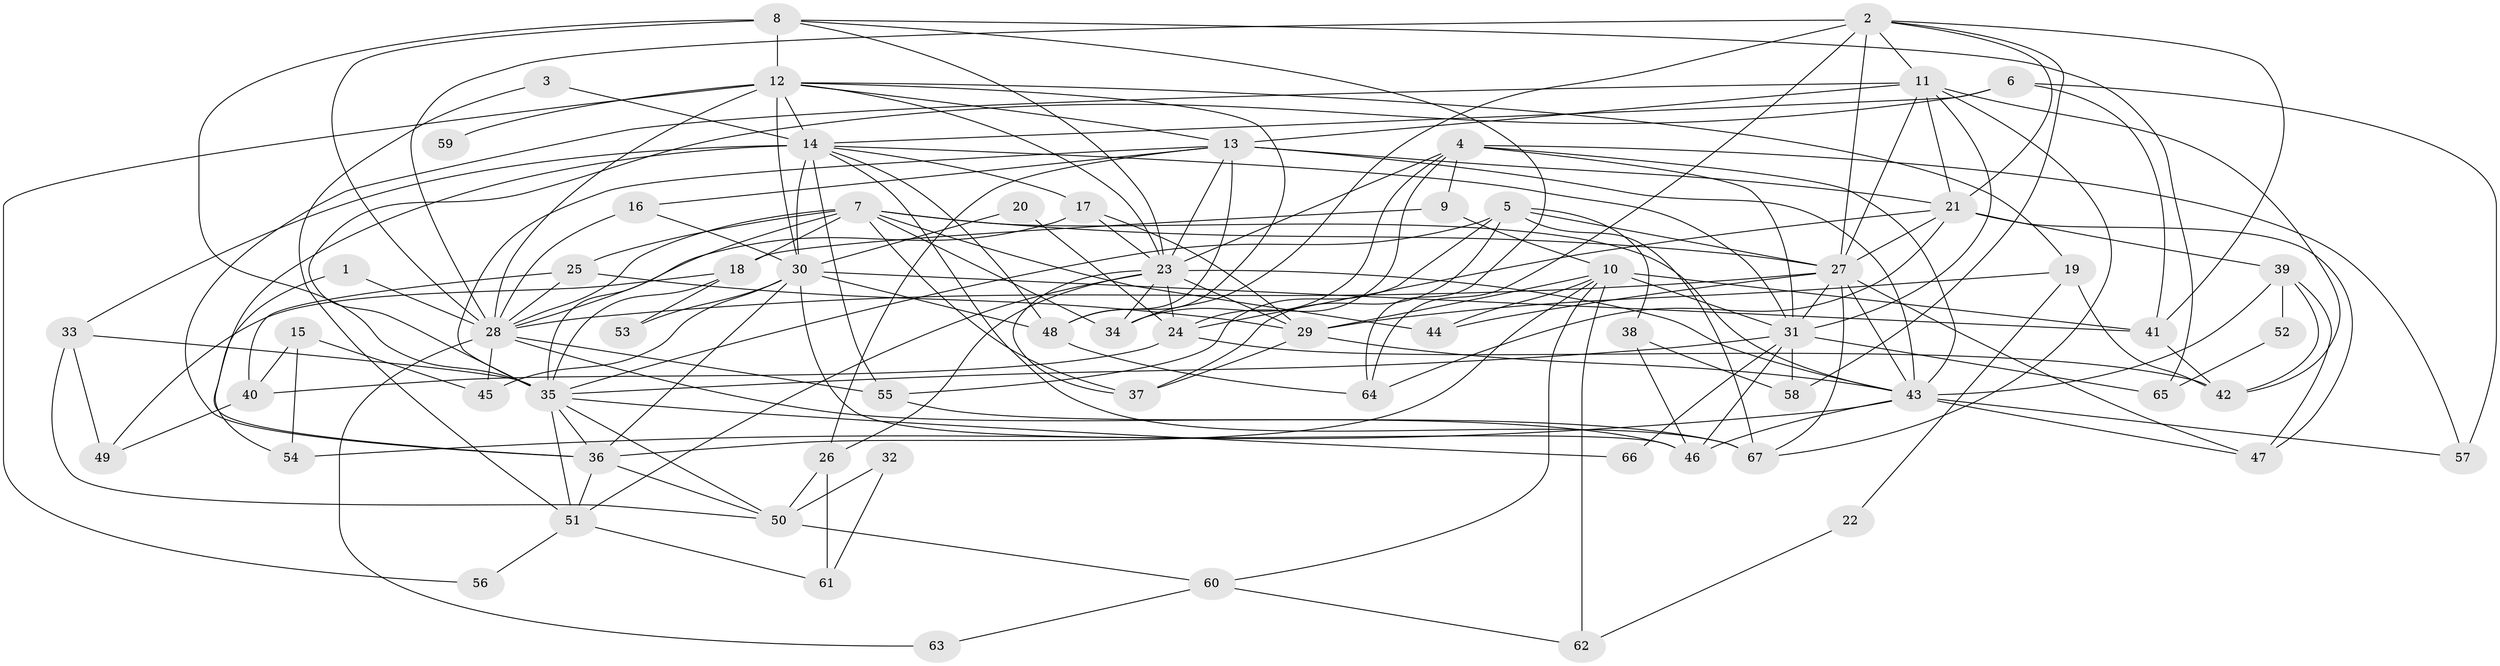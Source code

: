 // original degree distribution, {2: 0.1417910447761194, 6: 0.11194029850746269, 4: 0.26865671641791045, 7: 0.03731343283582089, 5: 0.15671641791044777, 3: 0.26865671641791045, 8: 0.014925373134328358}
// Generated by graph-tools (version 1.1) at 2025/35/03/09/25 02:35:55]
// undirected, 67 vertices, 174 edges
graph export_dot {
graph [start="1"]
  node [color=gray90,style=filled];
  1;
  2;
  3;
  4;
  5;
  6;
  7;
  8;
  9;
  10;
  11;
  12;
  13;
  14;
  15;
  16;
  17;
  18;
  19;
  20;
  21;
  22;
  23;
  24;
  25;
  26;
  27;
  28;
  29;
  30;
  31;
  32;
  33;
  34;
  35;
  36;
  37;
  38;
  39;
  40;
  41;
  42;
  43;
  44;
  45;
  46;
  47;
  48;
  49;
  50;
  51;
  52;
  53;
  54;
  55;
  56;
  57;
  58;
  59;
  60;
  61;
  62;
  63;
  64;
  65;
  66;
  67;
  1 -- 28 [weight=1.0];
  1 -- 54 [weight=1.0];
  2 -- 11 [weight=1.0];
  2 -- 21 [weight=1.0];
  2 -- 27 [weight=1.0];
  2 -- 28 [weight=1.0];
  2 -- 34 [weight=1.0];
  2 -- 41 [weight=1.0];
  2 -- 58 [weight=1.0];
  2 -- 64 [weight=1.0];
  3 -- 14 [weight=1.0];
  3 -- 51 [weight=1.0];
  4 -- 9 [weight=2.0];
  4 -- 23 [weight=1.0];
  4 -- 24 [weight=1.0];
  4 -- 31 [weight=1.0];
  4 -- 34 [weight=1.0];
  4 -- 43 [weight=2.0];
  4 -- 57 [weight=2.0];
  5 -- 27 [weight=1.0];
  5 -- 35 [weight=1.0];
  5 -- 37 [weight=1.0];
  5 -- 38 [weight=1.0];
  5 -- 55 [weight=1.0];
  5 -- 67 [weight=1.0];
  6 -- 14 [weight=1.0];
  6 -- 35 [weight=2.0];
  6 -- 41 [weight=1.0];
  6 -- 57 [weight=2.0];
  7 -- 18 [weight=1.0];
  7 -- 25 [weight=1.0];
  7 -- 27 [weight=1.0];
  7 -- 28 [weight=1.0];
  7 -- 34 [weight=1.0];
  7 -- 35 [weight=1.0];
  7 -- 37 [weight=1.0];
  7 -- 43 [weight=2.0];
  7 -- 44 [weight=1.0];
  8 -- 12 [weight=1.0];
  8 -- 23 [weight=1.0];
  8 -- 28 [weight=2.0];
  8 -- 35 [weight=1.0];
  8 -- 64 [weight=1.0];
  8 -- 65 [weight=1.0];
  9 -- 10 [weight=1.0];
  9 -- 18 [weight=1.0];
  10 -- 29 [weight=1.0];
  10 -- 31 [weight=1.0];
  10 -- 36 [weight=1.0];
  10 -- 41 [weight=1.0];
  10 -- 44 [weight=1.0];
  10 -- 60 [weight=1.0];
  10 -- 62 [weight=1.0];
  11 -- 13 [weight=2.0];
  11 -- 21 [weight=2.0];
  11 -- 27 [weight=1.0];
  11 -- 31 [weight=1.0];
  11 -- 36 [weight=1.0];
  11 -- 42 [weight=1.0];
  11 -- 67 [weight=1.0];
  12 -- 13 [weight=1.0];
  12 -- 14 [weight=1.0];
  12 -- 19 [weight=1.0];
  12 -- 23 [weight=1.0];
  12 -- 28 [weight=1.0];
  12 -- 30 [weight=1.0];
  12 -- 48 [weight=1.0];
  12 -- 56 [weight=1.0];
  12 -- 59 [weight=2.0];
  13 -- 16 [weight=1.0];
  13 -- 21 [weight=1.0];
  13 -- 23 [weight=1.0];
  13 -- 26 [weight=1.0];
  13 -- 35 [weight=2.0];
  13 -- 43 [weight=2.0];
  13 -- 48 [weight=1.0];
  14 -- 17 [weight=1.0];
  14 -- 30 [weight=1.0];
  14 -- 31 [weight=1.0];
  14 -- 33 [weight=1.0];
  14 -- 36 [weight=1.0];
  14 -- 48 [weight=1.0];
  14 -- 55 [weight=1.0];
  14 -- 67 [weight=1.0];
  15 -- 40 [weight=1.0];
  15 -- 45 [weight=1.0];
  15 -- 54 [weight=1.0];
  16 -- 28 [weight=2.0];
  16 -- 30 [weight=1.0];
  17 -- 23 [weight=1.0];
  17 -- 28 [weight=1.0];
  17 -- 29 [weight=1.0];
  18 -- 35 [weight=1.0];
  18 -- 49 [weight=1.0];
  18 -- 53 [weight=1.0];
  19 -- 22 [weight=1.0];
  19 -- 29 [weight=1.0];
  19 -- 42 [weight=1.0];
  20 -- 24 [weight=1.0];
  20 -- 30 [weight=1.0];
  21 -- 24 [weight=1.0];
  21 -- 27 [weight=1.0];
  21 -- 39 [weight=2.0];
  21 -- 47 [weight=1.0];
  21 -- 64 [weight=1.0];
  22 -- 62 [weight=1.0];
  23 -- 24 [weight=1.0];
  23 -- 26 [weight=1.0];
  23 -- 29 [weight=2.0];
  23 -- 34 [weight=1.0];
  23 -- 37 [weight=1.0];
  23 -- 43 [weight=1.0];
  23 -- 51 [weight=1.0];
  24 -- 40 [weight=1.0];
  24 -- 42 [weight=1.0];
  25 -- 28 [weight=1.0];
  25 -- 29 [weight=1.0];
  25 -- 40 [weight=1.0];
  26 -- 50 [weight=1.0];
  26 -- 61 [weight=1.0];
  27 -- 28 [weight=1.0];
  27 -- 31 [weight=1.0];
  27 -- 43 [weight=1.0];
  27 -- 44 [weight=1.0];
  27 -- 47 [weight=1.0];
  27 -- 67 [weight=1.0];
  28 -- 45 [weight=1.0];
  28 -- 46 [weight=1.0];
  28 -- 55 [weight=1.0];
  28 -- 63 [weight=1.0];
  29 -- 37 [weight=1.0];
  29 -- 43 [weight=1.0];
  30 -- 36 [weight=1.0];
  30 -- 41 [weight=1.0];
  30 -- 45 [weight=2.0];
  30 -- 46 [weight=1.0];
  30 -- 48 [weight=2.0];
  30 -- 53 [weight=1.0];
  31 -- 35 [weight=1.0];
  31 -- 46 [weight=1.0];
  31 -- 58 [weight=1.0];
  31 -- 65 [weight=1.0];
  31 -- 66 [weight=1.0];
  32 -- 50 [weight=1.0];
  32 -- 61 [weight=1.0];
  33 -- 35 [weight=2.0];
  33 -- 49 [weight=1.0];
  33 -- 50 [weight=1.0];
  35 -- 36 [weight=1.0];
  35 -- 50 [weight=1.0];
  35 -- 51 [weight=1.0];
  35 -- 66 [weight=1.0];
  36 -- 50 [weight=1.0];
  36 -- 51 [weight=1.0];
  38 -- 46 [weight=1.0];
  38 -- 58 [weight=1.0];
  39 -- 42 [weight=1.0];
  39 -- 43 [weight=1.0];
  39 -- 47 [weight=1.0];
  39 -- 52 [weight=1.0];
  40 -- 49 [weight=1.0];
  41 -- 42 [weight=1.0];
  43 -- 46 [weight=1.0];
  43 -- 47 [weight=1.0];
  43 -- 54 [weight=1.0];
  43 -- 57 [weight=1.0];
  48 -- 64 [weight=1.0];
  50 -- 60 [weight=1.0];
  51 -- 56 [weight=1.0];
  51 -- 61 [weight=1.0];
  52 -- 65 [weight=1.0];
  55 -- 67 [weight=1.0];
  60 -- 62 [weight=1.0];
  60 -- 63 [weight=1.0];
}
